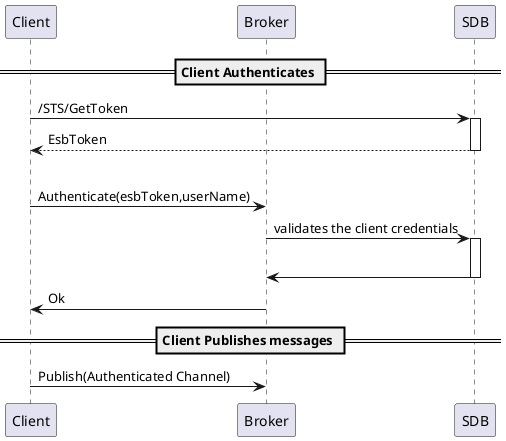 @startuml

participant Client
participant Broker
participant SDB

== Client Authenticates ==

Client -> SDB: /STS/GetToken
activate SDB
Client <-- SDB: EsbToken
deactivate SDB

|||

Client -> Broker: Authenticate(esbToken,userName)



Broker -> SDB: validates the client credentials
activate SDB

|||

Broker <- SDB
deactivate SDB

Client <- Broker: Ok


== Client Publishes messages ==

Client -> Broker: Publish(Authenticated Channel)


@enduml